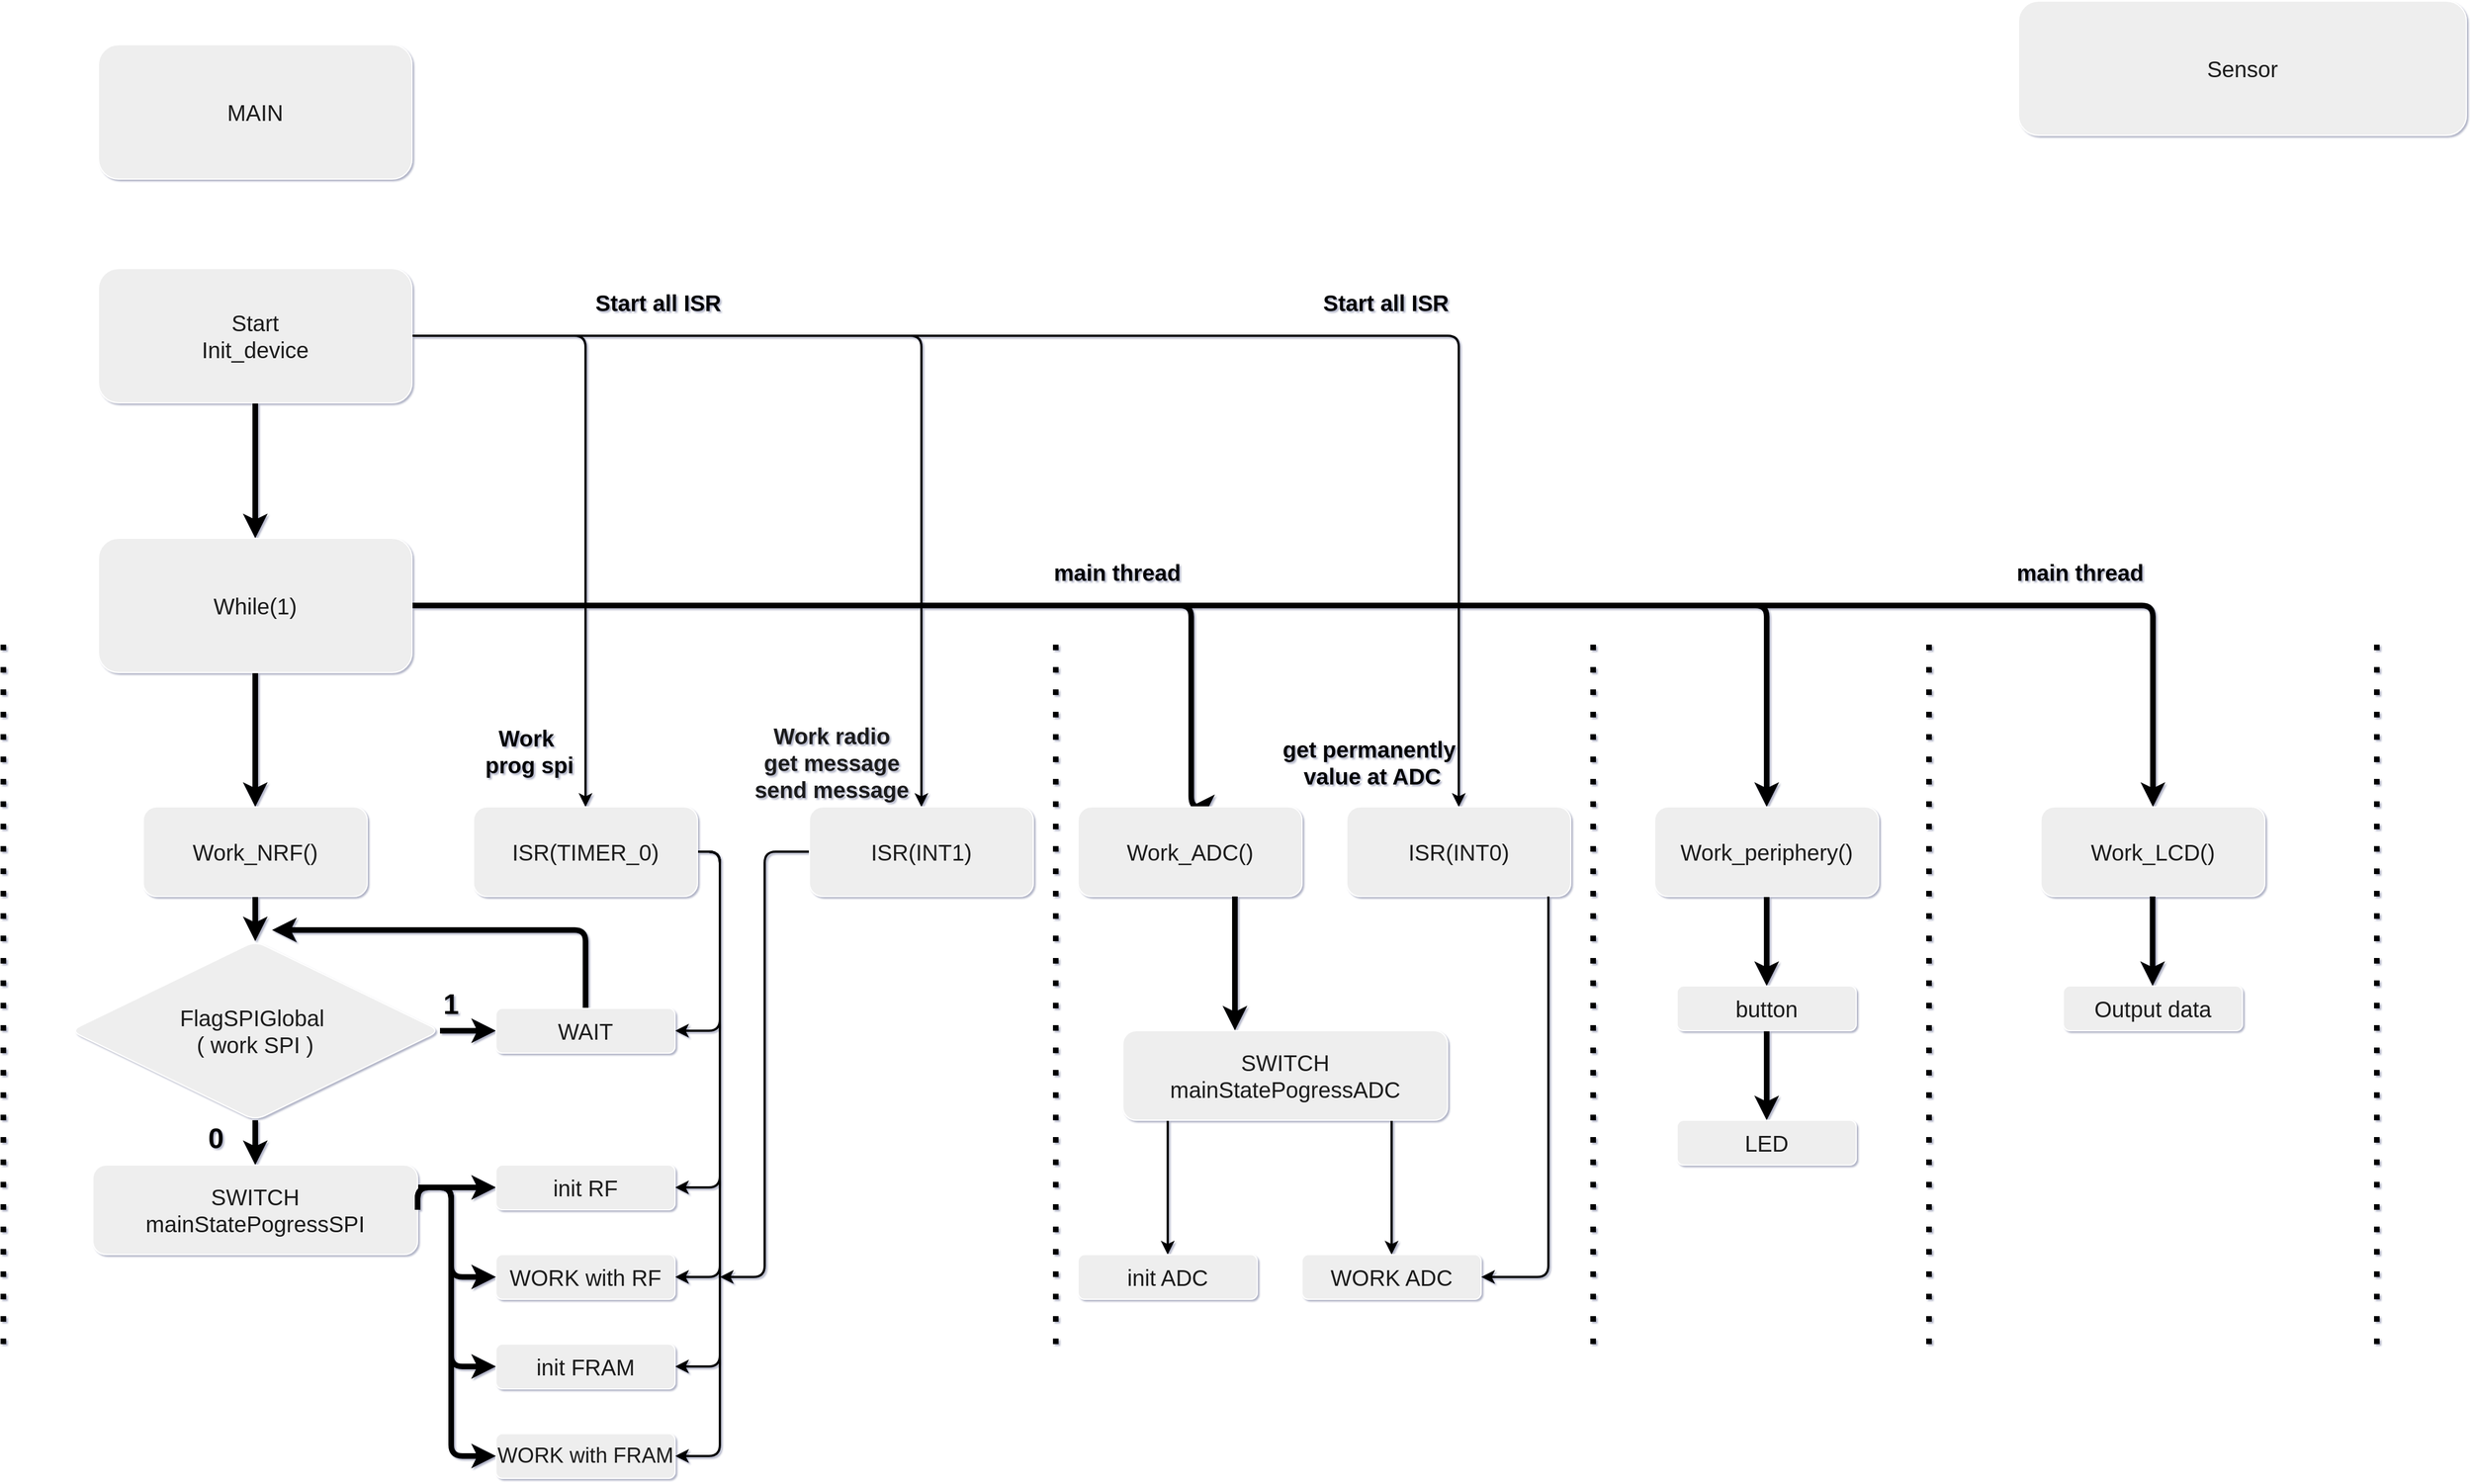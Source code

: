 <mxfile version="24.8.4" pages="2">
  <diagram name="Общая структура" id="f-HlNVZmYPCHgbXo1SvT">
    <mxGraphModel dx="1762" dy="1056" grid="1" gridSize="10" guides="1" tooltips="1" connect="1" arrows="1" fold="1" page="1" pageScale="1" pageWidth="2336" pageHeight="1654" background="none" math="0" shadow="1">
      <root>
        <mxCell id="0" />
        <mxCell id="1" parent="0" />
        <mxCell id="e3Gx3dMwUbHp7iKz8KTq-3" value="&lt;font style=&quot;font-size: 20px;&quot;&gt;Sensor&lt;/font&gt;" style="rounded=1;whiteSpace=wrap;html=1;strokeColor=#FFFFFF;fontColor=#1A1A1A;fillColor=#EEEEEE;labelBackgroundColor=none;" parent="1" vertex="1">
          <mxGeometry x="1880" y="40" width="400" height="120" as="geometry" />
        </mxCell>
        <mxCell id="e3Gx3dMwUbHp7iKz8KTq-4" value="&lt;font style=&quot;font-size: 20px;&quot;&gt;MAIN&lt;/font&gt;" style="rounded=1;whiteSpace=wrap;html=1;strokeColor=#FFFFFF;fontColor=#1A1A1A;fillColor=#EEEEEE;labelBackgroundColor=none;" parent="1" vertex="1">
          <mxGeometry x="165" y="79" width="280" height="120" as="geometry" />
        </mxCell>
        <mxCell id="e3Gx3dMwUbHp7iKz8KTq-52" style="edgeStyle=orthogonalEdgeStyle;rounded=1;orthogonalLoop=1;jettySize=auto;html=1;entryX=0.5;entryY=0;entryDx=0;entryDy=0;strokeColor=#000000;fontColor=default;strokeWidth=2;labelBackgroundColor=none;" parent="1" source="e3Gx3dMwUbHp7iKz8KTq-5" target="e3Gx3dMwUbHp7iKz8KTq-19" edge="1">
          <mxGeometry relative="1" as="geometry" />
        </mxCell>
        <mxCell id="e3Gx3dMwUbHp7iKz8KTq-53" style="edgeStyle=orthogonalEdgeStyle;rounded=1;orthogonalLoop=1;jettySize=auto;html=1;entryX=0.5;entryY=0;entryDx=0;entryDy=0;strokeColor=#000000;fontColor=default;strokeWidth=5;labelBackgroundColor=none;" parent="1" source="e3Gx3dMwUbHp7iKz8KTq-5" target="e3Gx3dMwUbHp7iKz8KTq-6" edge="1">
          <mxGeometry relative="1" as="geometry" />
        </mxCell>
        <mxCell id="e3Gx3dMwUbHp7iKz8KTq-62" style="edgeStyle=orthogonalEdgeStyle;rounded=1;orthogonalLoop=1;jettySize=auto;html=1;entryX=0.5;entryY=0;entryDx=0;entryDy=0;strokeColor=#000000;fontColor=default;strokeWidth=2;labelBackgroundColor=none;" parent="1" source="e3Gx3dMwUbHp7iKz8KTq-5" target="e3Gx3dMwUbHp7iKz8KTq-61" edge="1">
          <mxGeometry relative="1" as="geometry" />
        </mxCell>
        <mxCell id="e3Gx3dMwUbHp7iKz8KTq-71" style="edgeStyle=orthogonalEdgeStyle;rounded=1;orthogonalLoop=1;jettySize=auto;html=1;entryX=0.5;entryY=0;entryDx=0;entryDy=0;strokeColor=#000000;fontColor=default;strokeWidth=2;labelBackgroundColor=none;" parent="1" source="e3Gx3dMwUbHp7iKz8KTq-5" target="e3Gx3dMwUbHp7iKz8KTq-69" edge="1">
          <mxGeometry relative="1" as="geometry" />
        </mxCell>
        <mxCell id="e3Gx3dMwUbHp7iKz8KTq-5" value="&lt;font style=&quot;font-size: 20px;&quot;&gt;Start&lt;/font&gt;&lt;div&gt;&lt;font style=&quot;font-size: 20px;&quot;&gt;Init_device&lt;/font&gt;&lt;/div&gt;" style="rounded=1;whiteSpace=wrap;html=1;strokeColor=#FFFFFF;fontColor=#1A1A1A;fillColor=#EEEEEE;labelBackgroundColor=none;" parent="1" vertex="1">
          <mxGeometry x="165" y="279" width="280" height="120" as="geometry" />
        </mxCell>
        <mxCell id="e3Gx3dMwUbHp7iKz8KTq-55" style="edgeStyle=orthogonalEdgeStyle;rounded=1;orthogonalLoop=1;jettySize=auto;html=1;entryX=0.5;entryY=0;entryDx=0;entryDy=0;strokeColor=#000000;fontColor=default;strokeWidth=5;labelBackgroundColor=none;" parent="1" source="e3Gx3dMwUbHp7iKz8KTq-6" target="e3Gx3dMwUbHp7iKz8KTq-7" edge="1">
          <mxGeometry relative="1" as="geometry" />
        </mxCell>
        <mxCell id="e3Gx3dMwUbHp7iKz8KTq-56" style="edgeStyle=orthogonalEdgeStyle;rounded=1;orthogonalLoop=1;jettySize=auto;html=1;strokeColor=#000000;fontColor=default;strokeWidth=5;exitX=1;exitY=0.5;exitDx=0;exitDy=0;labelBackgroundColor=none;" parent="1" source="e3Gx3dMwUbHp7iKz8KTq-6" edge="1">
          <mxGeometry relative="1" as="geometry">
            <mxPoint x="1140" y="760.0" as="targetPoint" />
            <mxPoint x="310" y="580" as="sourcePoint" />
            <Array as="points">
              <mxPoint x="1141" y="580" />
              <mxPoint x="1141" y="760" />
            </Array>
          </mxGeometry>
        </mxCell>
        <mxCell id="e3Gx3dMwUbHp7iKz8KTq-72" style="edgeStyle=orthogonalEdgeStyle;rounded=1;orthogonalLoop=1;jettySize=auto;html=1;strokeColor=#000000;fontColor=default;entryX=0.5;entryY=0;entryDx=0;entryDy=0;strokeWidth=5;labelBackgroundColor=none;" parent="1" source="e3Gx3dMwUbHp7iKz8KTq-6" target="e3Gx3dMwUbHp7iKz8KTq-9" edge="1">
          <mxGeometry relative="1" as="geometry">
            <mxPoint x="792.139" y="630.0" as="targetPoint" />
          </mxGeometry>
        </mxCell>
        <mxCell id="e3Gx3dMwUbHp7iKz8KTq-79" style="edgeStyle=orthogonalEdgeStyle;rounded=1;orthogonalLoop=1;jettySize=auto;html=1;strokeColor=#000000;fontColor=default;entryX=0.5;entryY=0;entryDx=0;entryDy=0;strokeWidth=5;labelBackgroundColor=none;" parent="1" source="e3Gx3dMwUbHp7iKz8KTq-6" target="e3Gx3dMwUbHp7iKz8KTq-10" edge="1">
          <mxGeometry relative="1" as="geometry">
            <mxPoint x="1681.399" y="630" as="targetPoint" />
          </mxGeometry>
        </mxCell>
        <mxCell id="e3Gx3dMwUbHp7iKz8KTq-6" value="&lt;font style=&quot;font-size: 20px;&quot;&gt;While(1)&lt;/font&gt;" style="rounded=1;whiteSpace=wrap;html=1;strokeColor=#FFFFFF;fontColor=#1A1A1A;fillColor=#EEEEEE;labelBackgroundColor=none;" parent="1" vertex="1">
          <mxGeometry x="165" y="520" width="280" height="120" as="geometry" />
        </mxCell>
        <mxCell id="e3Gx3dMwUbHp7iKz8KTq-51" style="edgeStyle=orthogonalEdgeStyle;rounded=1;orthogonalLoop=1;jettySize=auto;html=1;entryX=0.5;entryY=0;entryDx=0;entryDy=0;strokeColor=#FFFFFF;fontColor=default;strokeWidth=3;labelBackgroundColor=none;" parent="1" source="e3Gx3dMwUbHp7iKz8KTq-7" target="e3Gx3dMwUbHp7iKz8KTq-18" edge="1">
          <mxGeometry relative="1" as="geometry" />
        </mxCell>
        <mxCell id="e3Gx3dMwUbHp7iKz8KTq-60" value="" style="edgeStyle=orthogonalEdgeStyle;rounded=1;orthogonalLoop=1;jettySize=auto;html=1;strokeColor=#000000;fontColor=default;strokeWidth=5;labelBackgroundColor=none;" parent="1" source="e3Gx3dMwUbHp7iKz8KTq-7" target="e3Gx3dMwUbHp7iKz8KTq-18" edge="1">
          <mxGeometry relative="1" as="geometry" />
        </mxCell>
        <mxCell id="e3Gx3dMwUbHp7iKz8KTq-7" value="&lt;font style=&quot;font-size: 20px;&quot;&gt;Work_NRF()&lt;/font&gt;" style="rounded=1;whiteSpace=wrap;html=1;strokeColor=#FFFFFF;fontColor=#1A1A1A;fillColor=#EEEEEE;labelBackgroundColor=none;" parent="1" vertex="1">
          <mxGeometry x="205" y="760" width="200" height="80" as="geometry" />
        </mxCell>
        <mxCell id="e3Gx3dMwUbHp7iKz8KTq-8" value="&lt;font style=&quot;font-size: 20px;&quot;&gt;Work_ADC()&lt;/font&gt;" style="rounded=1;whiteSpace=wrap;html=1;strokeColor=#FFFFFF;fontColor=#1A1A1A;fillColor=#EEEEEE;labelBackgroundColor=none;" parent="1" vertex="1">
          <mxGeometry x="1040" y="760" width="200" height="80" as="geometry" />
        </mxCell>
        <mxCell id="e3Gx3dMwUbHp7iKz8KTq-87" style="edgeStyle=orthogonalEdgeStyle;rounded=1;orthogonalLoop=1;jettySize=auto;html=1;entryX=0.5;entryY=0;entryDx=0;entryDy=0;strokeColor=#000000;fontColor=default;strokeWidth=5;labelBackgroundColor=none;" parent="1" source="e3Gx3dMwUbHp7iKz8KTq-9" target="e3Gx3dMwUbHp7iKz8KTq-84" edge="1">
          <mxGeometry relative="1" as="geometry" />
        </mxCell>
        <mxCell id="e3Gx3dMwUbHp7iKz8KTq-9" value="&lt;font style=&quot;font-size: 20px;&quot;&gt;Work_periphery()&lt;/font&gt;" style="rounded=1;whiteSpace=wrap;html=1;strokeColor=#FFFFFF;fontColor=#1A1A1A;fillColor=#EEEEEE;labelBackgroundColor=none;" parent="1" vertex="1">
          <mxGeometry x="1555" y="760" width="200" height="80" as="geometry" />
        </mxCell>
        <mxCell id="e3Gx3dMwUbHp7iKz8KTq-10" value="&lt;font style=&quot;font-size: 20px;&quot;&gt;Work_LCD()&lt;/font&gt;" style="rounded=1;whiteSpace=wrap;html=1;strokeColor=#FFFFFF;fontColor=#1A1A1A;fillColor=#EEEEEE;labelBackgroundColor=none;" parent="1" vertex="1">
          <mxGeometry x="1900" y="760" width="200" height="80" as="geometry" />
        </mxCell>
        <mxCell id="e3Gx3dMwUbHp7iKz8KTq-26" style="edgeStyle=orthogonalEdgeStyle;rounded=1;orthogonalLoop=1;jettySize=auto;html=1;entryX=0;entryY=0.5;entryDx=0;entryDy=0;strokeColor=#000000;fontColor=default;strokeWidth=5;labelBackgroundColor=none;" parent="1" source="e3Gx3dMwUbHp7iKz8KTq-18" target="e3Gx3dMwUbHp7iKz8KTq-23" edge="1">
          <mxGeometry relative="1" as="geometry" />
        </mxCell>
        <mxCell id="e3Gx3dMwUbHp7iKz8KTq-31" style="edgeStyle=orthogonalEdgeStyle;rounded=1;orthogonalLoop=1;jettySize=auto;html=1;entryX=0.5;entryY=0;entryDx=0;entryDy=0;strokeColor=#000000;fontColor=default;strokeWidth=5;labelBackgroundColor=none;" parent="1" source="e3Gx3dMwUbHp7iKz8KTq-18" target="e3Gx3dMwUbHp7iKz8KTq-29" edge="1">
          <mxGeometry relative="1" as="geometry" />
        </mxCell>
        <mxCell id="e3Gx3dMwUbHp7iKz8KTq-18" value="&lt;span style=&quot;font-size: 20px;&quot;&gt;FlagSPIGlobal&amp;nbsp;&lt;/span&gt;&lt;div&gt;&lt;span style=&quot;font-size: 20px;&quot;&gt;( work SPI )&lt;/span&gt;&lt;/div&gt;" style="rhombus;whiteSpace=wrap;html=1;strokeColor=#FFFFFF;fontColor=#1A1A1A;fillColor=#EEEEEE;labelBackgroundColor=none;rounded=1;" parent="1" vertex="1">
          <mxGeometry x="140" y="880" width="330" height="160" as="geometry" />
        </mxCell>
        <mxCell id="e3Gx3dMwUbHp7iKz8KTq-36" style="edgeStyle=orthogonalEdgeStyle;rounded=1;orthogonalLoop=1;jettySize=auto;html=1;strokeColor=#000000;fontColor=default;entryX=1;entryY=0.5;entryDx=0;entryDy=0;strokeWidth=2;labelBackgroundColor=none;" parent="1" target="e3Gx3dMwUbHp7iKz8KTq-25" edge="1">
          <mxGeometry relative="1" as="geometry">
            <mxPoint x="690" y="1340" as="targetPoint" />
            <mxPoint x="600" y="800.047" as="sourcePoint" />
            <Array as="points">
              <mxPoint x="720" y="800" />
              <mxPoint x="720" y="1340" />
            </Array>
          </mxGeometry>
        </mxCell>
        <mxCell id="e3Gx3dMwUbHp7iKz8KTq-38" style="edgeStyle=orthogonalEdgeStyle;rounded=1;orthogonalLoop=1;jettySize=auto;html=1;strokeColor=#000000;fontColor=default;entryX=1;entryY=0.5;entryDx=0;entryDy=0;strokeWidth=2;labelBackgroundColor=none;" parent="1" source="e3Gx3dMwUbHp7iKz8KTq-19" target="e3Gx3dMwUbHp7iKz8KTq-23" edge="1">
          <mxGeometry relative="1" as="geometry">
            <mxPoint x="720" y="960" as="targetPoint" />
            <Array as="points">
              <mxPoint x="720" y="800" />
              <mxPoint x="720" y="960" />
            </Array>
          </mxGeometry>
        </mxCell>
        <mxCell id="e3Gx3dMwUbHp7iKz8KTq-39" style="edgeStyle=orthogonalEdgeStyle;rounded=1;orthogonalLoop=1;jettySize=auto;html=1;strokeColor=#000000;fontColor=default;entryX=1;entryY=0.5;entryDx=0;entryDy=0;strokeWidth=2;labelBackgroundColor=none;" parent="1" source="e3Gx3dMwUbHp7iKz8KTq-19" target="e3Gx3dMwUbHp7iKz8KTq-32" edge="1">
          <mxGeometry relative="1" as="geometry">
            <mxPoint x="720" y="1100" as="targetPoint" />
            <Array as="points">
              <mxPoint x="720" y="800" />
              <mxPoint x="720" y="1100" />
            </Array>
          </mxGeometry>
        </mxCell>
        <mxCell id="e3Gx3dMwUbHp7iKz8KTq-40" style="edgeStyle=orthogonalEdgeStyle;rounded=1;orthogonalLoop=1;jettySize=auto;html=1;strokeColor=#000000;fontColor=default;entryX=1;entryY=0.5;entryDx=0;entryDy=0;strokeWidth=2;labelBackgroundColor=none;" parent="1" source="e3Gx3dMwUbHp7iKz8KTq-19" target="e3Gx3dMwUbHp7iKz8KTq-24" edge="1">
          <mxGeometry relative="1" as="geometry">
            <mxPoint x="720" y="1180" as="targetPoint" />
            <Array as="points">
              <mxPoint x="720" y="800" />
              <mxPoint x="720" y="1180" />
            </Array>
          </mxGeometry>
        </mxCell>
        <mxCell id="e3Gx3dMwUbHp7iKz8KTq-41" style="edgeStyle=orthogonalEdgeStyle;rounded=1;orthogonalLoop=1;jettySize=auto;html=1;entryX=1;entryY=0.5;entryDx=0;entryDy=0;strokeColor=#000000;fontColor=default;strokeWidth=2;labelBackgroundColor=none;" parent="1" source="e3Gx3dMwUbHp7iKz8KTq-19" target="e3Gx3dMwUbHp7iKz8KTq-35" edge="1">
          <mxGeometry relative="1" as="geometry">
            <Array as="points">
              <mxPoint x="720" y="800" />
              <mxPoint x="720" y="1260" />
            </Array>
          </mxGeometry>
        </mxCell>
        <mxCell id="e3Gx3dMwUbHp7iKz8KTq-19" value="&lt;font style=&quot;font-size: 20px;&quot;&gt;ISR(TIMER_0)&lt;/font&gt;" style="rounded=1;whiteSpace=wrap;html=1;strokeColor=#FFFFFF;fontColor=#1A1A1A;fillColor=#EEEEEE;labelBackgroundColor=none;" parent="1" vertex="1">
          <mxGeometry x="500" y="760" width="200" height="80" as="geometry" />
        </mxCell>
        <mxCell id="e3Gx3dMwUbHp7iKz8KTq-34" style="edgeStyle=orthogonalEdgeStyle;rounded=1;orthogonalLoop=1;jettySize=auto;html=1;strokeColor=#000000;fontColor=default;strokeWidth=5;labelBackgroundColor=none;" parent="1" edge="1">
          <mxGeometry relative="1" as="geometry">
            <mxPoint x="320" y="870" as="targetPoint" />
            <mxPoint x="600.043" y="970" as="sourcePoint" />
            <Array as="points">
              <mxPoint x="600" y="870" />
              <mxPoint x="400" y="870" />
            </Array>
          </mxGeometry>
        </mxCell>
        <mxCell id="e3Gx3dMwUbHp7iKz8KTq-23" value="&lt;font style=&quot;font-size: 20px;&quot;&gt;WAIT&lt;/font&gt;" style="rounded=1;whiteSpace=wrap;html=1;strokeColor=#FFFFFF;fontColor=#1A1A1A;fillColor=#EEEEEE;labelBackgroundColor=none;" parent="1" vertex="1">
          <mxGeometry x="520" y="940" width="160" height="40" as="geometry" />
        </mxCell>
        <mxCell id="e3Gx3dMwUbHp7iKz8KTq-24" value="&lt;font style=&quot;font-size: 20px;&quot;&gt;WORK with RF&lt;/font&gt;" style="rounded=1;whiteSpace=wrap;html=1;strokeColor=#FFFFFF;fontColor=#1A1A1A;fillColor=#EEEEEE;labelBackgroundColor=none;" parent="1" vertex="1">
          <mxGeometry x="520" y="1160" width="160" height="40" as="geometry" />
        </mxCell>
        <mxCell id="e3Gx3dMwUbHp7iKz8KTq-25" value="&lt;font style=&quot;font-size: 19px;&quot;&gt;WORK with FRAM&lt;/font&gt;" style="rounded=1;whiteSpace=wrap;html=1;strokeColor=#FFFFFF;fontColor=#1A1A1A;fillColor=#EEEEEE;labelBackgroundColor=none;" parent="1" vertex="1">
          <mxGeometry x="520" y="1320" width="160" height="40" as="geometry" />
        </mxCell>
        <mxCell id="e3Gx3dMwUbHp7iKz8KTq-27" value="&lt;font style=&quot;font-size: 25px;&quot;&gt;1&lt;/font&gt;" style="text;html=1;align=center;verticalAlign=middle;whiteSpace=wrap;rounded=1;fontColor=#000000;fontStyle=1;labelBackgroundColor=none;fontSize=25;" parent="1" vertex="1">
          <mxGeometry x="450" y="920" width="60" height="30" as="geometry" />
        </mxCell>
        <mxCell id="e3Gx3dMwUbHp7iKz8KTq-28" value="&lt;font style=&quot;font-size: 25px;&quot;&gt;0&lt;/font&gt;" style="text;html=1;align=center;verticalAlign=middle;whiteSpace=wrap;rounded=1;fontColor=#000000;fontStyle=1;labelBackgroundColor=none;fontSize=25;" parent="1" vertex="1">
          <mxGeometry x="240" y="1040" width="60" height="30" as="geometry" />
        </mxCell>
        <mxCell id="e3Gx3dMwUbHp7iKz8KTq-50" style="edgeStyle=orthogonalEdgeStyle;rounded=1;orthogonalLoop=1;jettySize=auto;html=1;entryX=0;entryY=0.5;entryDx=0;entryDy=0;strokeColor=#000000;fontColor=default;strokeWidth=5;labelBackgroundColor=none;" parent="1" source="e3Gx3dMwUbHp7iKz8KTq-29" target="e3Gx3dMwUbHp7iKz8KTq-32" edge="1">
          <mxGeometry relative="1" as="geometry">
            <Array as="points">
              <mxPoint x="420" y="1100" />
              <mxPoint x="420" y="1100" />
            </Array>
          </mxGeometry>
        </mxCell>
        <mxCell id="e3Gx3dMwUbHp7iKz8KTq-29" value="&lt;div style=&quot;font-size: 20px;&quot;&gt;&lt;font style=&quot;font-size: 20px;&quot;&gt;SWITCH&lt;/font&gt;&lt;/div&gt;&lt;font style=&quot;font-size: 20px;&quot;&gt;mainStatePogressSPI&lt;/font&gt;" style="rounded=1;whiteSpace=wrap;html=1;strokeColor=#FFFFFF;fontColor=#1A1A1A;fillColor=#EEEEEE;labelBackgroundColor=none;" parent="1" vertex="1">
          <mxGeometry x="160" y="1080" width="290" height="80" as="geometry" />
        </mxCell>
        <mxCell id="e3Gx3dMwUbHp7iKz8KTq-32" value="&lt;font style=&quot;font-size: 20px;&quot;&gt;init RF&lt;/font&gt;" style="rounded=1;whiteSpace=wrap;html=1;strokeColor=#FFFFFF;fontColor=#1A1A1A;fillColor=#EEEEEE;labelBackgroundColor=none;" parent="1" vertex="1">
          <mxGeometry x="520" y="1080" width="160" height="40" as="geometry" />
        </mxCell>
        <mxCell id="e3Gx3dMwUbHp7iKz8KTq-35" value="&lt;font style=&quot;font-size: 20px;&quot;&gt;init FRAM&lt;/font&gt;" style="rounded=1;whiteSpace=wrap;html=1;strokeColor=#FFFFFF;fontColor=#1A1A1A;fillColor=#EEEEEE;labelBackgroundColor=none;" parent="1" vertex="1">
          <mxGeometry x="520" y="1240" width="160" height="40" as="geometry" />
        </mxCell>
        <mxCell id="e3Gx3dMwUbHp7iKz8KTq-47" style="edgeStyle=orthogonalEdgeStyle;rounded=1;orthogonalLoop=1;jettySize=auto;html=1;strokeColor=#000000;fontColor=default;entryX=1;entryY=0.5;entryDx=0;entryDy=0;exitX=1;exitY=0.5;exitDx=0;exitDy=0;strokeWidth=5;labelBackgroundColor=none;" parent="1" source="e3Gx3dMwUbHp7iKz8KTq-29" edge="1">
          <mxGeometry relative="1" as="geometry">
            <mxPoint x="520.003" y="1180.04" as="targetPoint" />
            <mxPoint x="500.003" y="880.04" as="sourcePoint" />
            <Array as="points">
              <mxPoint x="480" y="1100" />
              <mxPoint x="480" y="1180" />
            </Array>
          </mxGeometry>
        </mxCell>
        <mxCell id="e3Gx3dMwUbHp7iKz8KTq-48" style="edgeStyle=orthogonalEdgeStyle;rounded=1;orthogonalLoop=1;jettySize=auto;html=1;strokeColor=#000000;fontColor=default;entryX=1;entryY=0.5;entryDx=0;entryDy=0;exitX=1;exitY=0.5;exitDx=0;exitDy=0;strokeWidth=5;labelBackgroundColor=none;" parent="1" source="e3Gx3dMwUbHp7iKz8KTq-29" edge="1">
          <mxGeometry relative="1" as="geometry">
            <mxPoint x="520.003" y="1260.04" as="targetPoint" />
            <mxPoint x="500.003" y="880.04" as="sourcePoint" />
            <Array as="points">
              <mxPoint x="480" y="1100" />
              <mxPoint x="480" y="1260" />
            </Array>
          </mxGeometry>
        </mxCell>
        <mxCell id="e3Gx3dMwUbHp7iKz8KTq-49" style="edgeStyle=orthogonalEdgeStyle;rounded=1;orthogonalLoop=1;jettySize=auto;html=1;entryX=1;entryY=0.5;entryDx=0;entryDy=0;strokeColor=#000000;fontColor=default;exitX=1;exitY=0.5;exitDx=0;exitDy=0;strokeWidth=5;labelBackgroundColor=none;" parent="1" source="e3Gx3dMwUbHp7iKz8KTq-29" edge="1">
          <mxGeometry relative="1" as="geometry">
            <mxPoint x="500.003" y="880.04" as="sourcePoint" />
            <mxPoint x="520.003" y="1340.04" as="targetPoint" />
            <Array as="points">
              <mxPoint x="450" y="1100" />
              <mxPoint x="480" y="1100" />
              <mxPoint x="480" y="1340" />
            </Array>
          </mxGeometry>
        </mxCell>
        <mxCell id="e3Gx3dMwUbHp7iKz8KTq-54" value="&lt;font style=&quot;font-size: 20px;&quot;&gt;Start all ISR&lt;/font&gt;" style="text;html=1;align=center;verticalAlign=middle;whiteSpace=wrap;rounded=1;fontColor=#000000;fontStyle=1;labelBackgroundColor=none;" parent="1" vertex="1">
          <mxGeometry x="1250" y="289" width="130" height="40" as="geometry" />
        </mxCell>
        <mxCell id="e3Gx3dMwUbHp7iKz8KTq-82" style="edgeStyle=orthogonalEdgeStyle;rounded=1;orthogonalLoop=1;jettySize=auto;html=1;strokeColor=#000000;fontColor=default;strokeWidth=2;labelBackgroundColor=none;" parent="1" source="e3Gx3dMwUbHp7iKz8KTq-57" target="e3Gx3dMwUbHp7iKz8KTq-73" edge="1">
          <mxGeometry relative="1" as="geometry">
            <Array as="points">
              <mxPoint x="1120" y="1070" />
              <mxPoint x="1120" y="1070" />
            </Array>
          </mxGeometry>
        </mxCell>
        <mxCell id="e3Gx3dMwUbHp7iKz8KTq-83" style="edgeStyle=orthogonalEdgeStyle;rounded=1;orthogonalLoop=1;jettySize=auto;html=1;strokeColor=#000000;fontColor=default;strokeWidth=2;labelBackgroundColor=none;" parent="1" source="e3Gx3dMwUbHp7iKz8KTq-57" target="e3Gx3dMwUbHp7iKz8KTq-74" edge="1">
          <mxGeometry relative="1" as="geometry">
            <Array as="points">
              <mxPoint x="1320" y="1070" />
              <mxPoint x="1320" y="1070" />
            </Array>
          </mxGeometry>
        </mxCell>
        <mxCell id="e3Gx3dMwUbHp7iKz8KTq-57" value="&lt;div style=&quot;font-size: 20px;&quot;&gt;&lt;font style=&quot;font-size: 20px;&quot;&gt;SWITCH&lt;/font&gt;&lt;/div&gt;&lt;font style=&quot;font-size: 20px;&quot;&gt;mainStatePogressADC&lt;/font&gt;" style="rounded=1;whiteSpace=wrap;html=1;strokeColor=#FFFFFF;fontColor=#1A1A1A;fillColor=#EEEEEE;labelBackgroundColor=none;" parent="1" vertex="1">
          <mxGeometry x="1080" y="960" width="290" height="80" as="geometry" />
        </mxCell>
        <mxCell id="e3Gx3dMwUbHp7iKz8KTq-63" style="edgeStyle=orthogonalEdgeStyle;rounded=1;orthogonalLoop=1;jettySize=auto;html=1;entryX=1;entryY=0.5;entryDx=0;entryDy=0;strokeColor=#000000;fontColor=default;strokeWidth=2;labelBackgroundColor=none;" parent="1" edge="1">
          <mxGeometry relative="1" as="geometry">
            <mxPoint x="840" y="800.048" as="sourcePoint" />
            <mxPoint x="720" y="1180" as="targetPoint" />
            <Array as="points">
              <mxPoint x="760" y="800" />
              <mxPoint x="760" y="1180" />
            </Array>
          </mxGeometry>
        </mxCell>
        <mxCell id="e3Gx3dMwUbHp7iKz8KTq-61" value="&lt;font style=&quot;font-size: 20px;&quot;&gt;ISR(INT1)&lt;/font&gt;" style="rounded=1;whiteSpace=wrap;html=1;strokeColor=#FFFFFF;fontColor=#1A1A1A;fillColor=#EEEEEE;labelBackgroundColor=none;" parent="1" vertex="1">
          <mxGeometry x="800" y="760" width="200" height="80" as="geometry" />
        </mxCell>
        <mxCell id="e3Gx3dMwUbHp7iKz8KTq-64" value="&lt;font style=&quot;font-size: 20px;&quot;&gt;Work radio&lt;/font&gt;&lt;div&gt;&lt;font style=&quot;font-size: 20px;&quot;&gt;get message&lt;/font&gt;&lt;/div&gt;&lt;div&gt;&lt;font style=&quot;font-size: 20px;&quot;&gt;send message&lt;/font&gt;&lt;/div&gt;" style="text;html=1;align=center;verticalAlign=middle;whiteSpace=wrap;rounded=1;fontStyle=1;labelBackgroundColor=none;fontColor=#1A1A1A;" parent="1" vertex="1">
          <mxGeometry x="730" y="700" width="180" height="40" as="geometry" />
        </mxCell>
        <mxCell id="e3Gx3dMwUbHp7iKz8KTq-65" value="&lt;span style=&quot;font-size: 20px;&quot;&gt;Work&amp;nbsp;&lt;/span&gt;&lt;div&gt;&lt;span style=&quot;font-size: 20px;&quot;&gt;prog spi&lt;/span&gt;&lt;/div&gt;" style="text;html=1;align=center;verticalAlign=middle;whiteSpace=wrap;rounded=1;fontColor=#000000;fontStyle=1;labelBackgroundColor=none;" parent="1" vertex="1">
          <mxGeometry x="460" y="690" width="180" height="40" as="geometry" />
        </mxCell>
        <mxCell id="e3Gx3dMwUbHp7iKz8KTq-66" value="&lt;span style=&quot;font-size: 20px;&quot;&gt;main thread&lt;/span&gt;" style="text;html=1;align=center;verticalAlign=middle;whiteSpace=wrap;rounded=1;fontColor=#000000;fontStyle=1;labelBackgroundColor=none;" parent="1" vertex="1">
          <mxGeometry x="1870" y="530" width="130" height="40" as="geometry" />
        </mxCell>
        <mxCell id="e3Gx3dMwUbHp7iKz8KTq-69" value="&lt;font style=&quot;font-size: 20px;&quot;&gt;ISR(INT0)&lt;/font&gt;" style="rounded=1;whiteSpace=wrap;html=1;strokeColor=#FFFFFF;fontColor=#1A1A1A;fillColor=#EEEEEE;labelBackgroundColor=none;" parent="1" vertex="1">
          <mxGeometry x="1280" y="760" width="200" height="80" as="geometry" />
        </mxCell>
        <mxCell id="e3Gx3dMwUbHp7iKz8KTq-70" value="&lt;span style=&quot;font-size: 20px;&quot;&gt;get permanently&lt;/span&gt;&lt;div&gt;&lt;span style=&quot;font-size: 20px;&quot;&gt;&amp;nbsp;value at ADC&lt;/span&gt;&lt;/div&gt;" style="text;html=1;align=center;verticalAlign=middle;whiteSpace=wrap;rounded=1;fontStyle=1;labelBackgroundColor=none;" parent="1" vertex="1">
          <mxGeometry x="1210" y="700" width="180" height="40" as="geometry" />
        </mxCell>
        <mxCell id="e3Gx3dMwUbHp7iKz8KTq-73" value="&lt;font style=&quot;font-size: 20px;&quot;&gt;init ADC&lt;/font&gt;" style="rounded=1;whiteSpace=wrap;html=1;strokeColor=#FFFFFF;fontColor=#1A1A1A;fillColor=#EEEEEE;labelBackgroundColor=none;" parent="1" vertex="1">
          <mxGeometry x="1040" y="1160" width="160" height="40" as="geometry" />
        </mxCell>
        <mxCell id="e3Gx3dMwUbHp7iKz8KTq-74" value="&lt;font style=&quot;font-size: 20px;&quot;&gt;WORK ADC&lt;/font&gt;" style="rounded=1;whiteSpace=wrap;html=1;strokeColor=#FFFFFF;fontColor=#1A1A1A;fillColor=#EEEEEE;labelBackgroundColor=none;" parent="1" vertex="1">
          <mxGeometry x="1240" y="1160" width="160" height="40" as="geometry" />
        </mxCell>
        <mxCell id="e3Gx3dMwUbHp7iKz8KTq-75" value="" style="endArrow=none;dashed=1;html=1;dashPattern=1 3;strokeWidth=5;rounded=1;strokeColor=#000000;fontColor=default;labelBackgroundColor=none;" parent="1" edge="1">
          <mxGeometry width="50" height="50" relative="1" as="geometry">
            <mxPoint x="1020" y="1240" as="sourcePoint" />
            <mxPoint x="1020" y="600" as="targetPoint" />
            <Array as="points" />
          </mxGeometry>
        </mxCell>
        <mxCell id="e3Gx3dMwUbHp7iKz8KTq-77" value="" style="endArrow=none;dashed=1;html=1;dashPattern=1 3;strokeWidth=5;rounded=1;strokeColor=#000000;fontColor=default;labelBackgroundColor=none;" parent="1" edge="1">
          <mxGeometry width="50" height="50" relative="1" as="geometry">
            <mxPoint x="1500" y="1240" as="sourcePoint" />
            <mxPoint x="1500" y="600" as="targetPoint" />
            <Array as="points" />
          </mxGeometry>
        </mxCell>
        <mxCell id="e3Gx3dMwUbHp7iKz8KTq-78" value="" style="endArrow=none;dashed=1;html=1;dashPattern=1 3;strokeWidth=5;rounded=1;strokeColor=#000000;fontColor=default;labelBackgroundColor=none;" parent="1" edge="1">
          <mxGeometry width="50" height="50" relative="1" as="geometry">
            <mxPoint x="1800" y="1240" as="sourcePoint" />
            <mxPoint x="1800" y="600" as="targetPoint" />
            <Array as="points" />
          </mxGeometry>
        </mxCell>
        <mxCell id="e3Gx3dMwUbHp7iKz8KTq-80" style="edgeStyle=orthogonalEdgeStyle;rounded=1;orthogonalLoop=1;jettySize=auto;html=1;entryX=0.345;entryY=-0.003;entryDx=0;entryDy=0;entryPerimeter=0;strokeColor=#000000;fontColor=default;strokeWidth=5;labelBackgroundColor=none;" parent="1" source="e3Gx3dMwUbHp7iKz8KTq-8" target="e3Gx3dMwUbHp7iKz8KTq-57" edge="1">
          <mxGeometry relative="1" as="geometry">
            <Array as="points">
              <mxPoint x="1180" y="870" />
              <mxPoint x="1180" y="870" />
            </Array>
          </mxGeometry>
        </mxCell>
        <mxCell id="e3Gx3dMwUbHp7iKz8KTq-81" style="edgeStyle=orthogonalEdgeStyle;rounded=1;orthogonalLoop=1;jettySize=auto;html=1;entryX=1;entryY=0.5;entryDx=0;entryDy=0;strokeColor=#000000;fontColor=default;strokeWidth=2;labelBackgroundColor=none;" parent="1" source="e3Gx3dMwUbHp7iKz8KTq-69" target="e3Gx3dMwUbHp7iKz8KTq-74" edge="1">
          <mxGeometry relative="1" as="geometry">
            <mxPoint x="1480" y="840" as="sourcePoint" />
            <mxPoint x="1440" y="1180" as="targetPoint" />
            <Array as="points">
              <mxPoint x="1460" y="1180" />
            </Array>
          </mxGeometry>
        </mxCell>
        <mxCell id="e3Gx3dMwUbHp7iKz8KTq-88" style="edgeStyle=orthogonalEdgeStyle;rounded=1;orthogonalLoop=1;jettySize=auto;html=1;entryX=0.5;entryY=0;entryDx=0;entryDy=0;strokeColor=#000000;fontColor=default;strokeWidth=5;labelBackgroundColor=none;" parent="1" source="e3Gx3dMwUbHp7iKz8KTq-84" target="e3Gx3dMwUbHp7iKz8KTq-85" edge="1">
          <mxGeometry relative="1" as="geometry" />
        </mxCell>
        <mxCell id="e3Gx3dMwUbHp7iKz8KTq-84" value="&lt;font style=&quot;font-size: 20px;&quot;&gt;button&lt;/font&gt;" style="rounded=1;whiteSpace=wrap;html=1;strokeColor=#FFFFFF;fontColor=#1A1A1A;fillColor=#EEEEEE;labelBackgroundColor=none;" parent="1" vertex="1">
          <mxGeometry x="1575" y="920" width="160" height="40" as="geometry" />
        </mxCell>
        <mxCell id="e3Gx3dMwUbHp7iKz8KTq-85" value="&lt;font style=&quot;font-size: 20px;&quot;&gt;LED&lt;/font&gt;" style="rounded=1;whiteSpace=wrap;html=1;strokeColor=#FFFFFF;fontColor=#1A1A1A;fillColor=#EEEEEE;labelBackgroundColor=none;" parent="1" vertex="1">
          <mxGeometry x="1575" y="1040" width="160" height="40" as="geometry" />
        </mxCell>
        <mxCell id="e3Gx3dMwUbHp7iKz8KTq-89" value="&lt;font style=&quot;font-size: 20px;&quot;&gt;Output data&lt;/font&gt;" style="rounded=1;whiteSpace=wrap;html=1;strokeColor=#FFFFFF;fontColor=#1A1A1A;fillColor=#EEEEEE;labelBackgroundColor=none;" parent="1" vertex="1">
          <mxGeometry x="1920" y="920" width="160" height="40" as="geometry" />
        </mxCell>
        <mxCell id="e3Gx3dMwUbHp7iKz8KTq-91" style="edgeStyle=orthogonalEdgeStyle;rounded=1;orthogonalLoop=1;jettySize=auto;html=1;entryX=0.5;entryY=0;entryDx=0;entryDy=0;strokeColor=#000000;fontColor=default;strokeWidth=5;labelBackgroundColor=none;" parent="1" edge="1">
          <mxGeometry relative="1" as="geometry">
            <mxPoint x="1999.71" y="840" as="sourcePoint" />
            <mxPoint x="1999.71" y="920" as="targetPoint" />
          </mxGeometry>
        </mxCell>
        <mxCell id="e3Gx3dMwUbHp7iKz8KTq-92" value="" style="endArrow=none;dashed=1;html=1;dashPattern=1 3;strokeWidth=5;rounded=1;strokeColor=#000000;fontColor=default;labelBackgroundColor=none;" parent="1" edge="1">
          <mxGeometry width="50" height="50" relative="1" as="geometry">
            <mxPoint x="2200" y="1240" as="sourcePoint" />
            <mxPoint x="2200" y="600" as="targetPoint" />
            <Array as="points" />
          </mxGeometry>
        </mxCell>
        <mxCell id="e3Gx3dMwUbHp7iKz8KTq-94" value="" style="endArrow=none;dashed=1;html=1;dashPattern=1 3;strokeWidth=5;rounded=1;strokeColor=#000000;fontColor=default;labelBackgroundColor=none;fillColor=#000000;" parent="1" edge="1">
          <mxGeometry width="50" height="50" relative="1" as="geometry">
            <mxPoint x="80" y="1240" as="sourcePoint" />
            <mxPoint x="80" y="600" as="targetPoint" />
            <Array as="points" />
          </mxGeometry>
        </mxCell>
        <mxCell id="e3Gx3dMwUbHp7iKz8KTq-95" value="&lt;span style=&quot;font-size: 20px;&quot;&gt;main thread&lt;/span&gt;" style="text;html=1;align=center;verticalAlign=middle;whiteSpace=wrap;rounded=1;fontColor=#000000;fontStyle=1;labelBackgroundColor=none;" parent="1" vertex="1">
          <mxGeometry x="1010" y="530" width="130" height="40" as="geometry" />
        </mxCell>
        <mxCell id="e3Gx3dMwUbHp7iKz8KTq-96" value="&lt;font style=&quot;font-size: 20px;&quot;&gt;Start all ISR&lt;/font&gt;" style="text;html=1;align=center;verticalAlign=middle;whiteSpace=wrap;rounded=1;fontColor=default;fontStyle=1;labelBackgroundColor=none;" parent="1" vertex="1">
          <mxGeometry x="600" y="289" width="130" height="40" as="geometry" />
        </mxCell>
      </root>
    </mxGraphModel>
  </diagram>
  <diagram id="7aFJswQO2LSexEfHmAp-" name="Структура Head-ров">
    <mxGraphModel dx="1444" dy="891" grid="1" gridSize="10" guides="1" tooltips="1" connect="1" arrows="1" fold="1" page="1" pageScale="1" pageWidth="2336" pageHeight="1654" math="0" shadow="0">
      <root>
        <mxCell id="0" />
        <mxCell id="1" parent="0" />
        <mxCell id="hypugumie_C_FWjwbkXM-1" value="&lt;span style=&quot;font-size: 25px;&quot;&gt;main&lt;/span&gt;" style="rounded=1;whiteSpace=wrap;html=1;strokeColor=#FFFFFF;fontColor=#1A1A1A;fillColor=#EEEEEE;labelBackgroundColor=none;shadow=1;" parent="1" vertex="1">
          <mxGeometry x="1240" y="768.5" width="240" height="80" as="geometry" />
        </mxCell>
        <mxCell id="rnC7JhRL_Ba5rR3K8uOb-45" style="edgeStyle=orthogonalEdgeStyle;rounded=0;orthogonalLoop=1;jettySize=auto;html=1;entryX=0;entryY=0.5;entryDx=0;entryDy=0;strokeWidth=5;exitX=1;exitY=0.5;exitDx=0;exitDy=0;" parent="1" source="rnC7JhRL_Ba5rR3K8uOb-1" target="hypugumie_C_FWjwbkXM-1" edge="1">
          <mxGeometry relative="1" as="geometry">
            <mxPoint x="1140" y="808.5" as="sourcePoint" />
          </mxGeometry>
        </mxCell>
        <mxCell id="rnC7JhRL_Ba5rR3K8uOb-1" value="&lt;span style=&quot;font-size: 25px;&quot;&gt;Cencor_Programm&lt;/span&gt;" style="rounded=1;whiteSpace=wrap;html=1;strokeColor=#FFFFFF;fontColor=#1A1A1A;fillColor=#EEEEEE;labelBackgroundColor=none;shadow=1;" parent="1" vertex="1">
          <mxGeometry x="840" y="768.5" width="240" height="80" as="geometry" />
        </mxCell>
        <mxCell id="rnC7JhRL_Ba5rR3K8uOb-39" style="edgeStyle=orthogonalEdgeStyle;rounded=0;orthogonalLoop=1;jettySize=auto;html=1;entryX=0.5;entryY=0;entryDx=0;entryDy=0;strokeWidth=5;" parent="1" source="rnC7JhRL_Ba5rR3K8uOb-4" target="rnC7JhRL_Ba5rR3K8uOb-1" edge="1">
          <mxGeometry relative="1" as="geometry" />
        </mxCell>
        <mxCell id="rnC7JhRL_Ba5rR3K8uOb-34" style="edgeStyle=orthogonalEdgeStyle;rounded=0;orthogonalLoop=1;jettySize=auto;html=1;entryX=0;entryY=0.5;entryDx=0;entryDy=0;strokeWidth=5;" parent="1" source="rnC7JhRL_Ba5rR3K8uOb-5" target="rnC7JhRL_Ba5rR3K8uOb-1" edge="1">
          <mxGeometry relative="1" as="geometry" />
        </mxCell>
        <mxCell id="rnC7JhRL_Ba5rR3K8uOb-51" style="edgeStyle=orthogonalEdgeStyle;rounded=0;orthogonalLoop=1;jettySize=auto;html=1;strokeWidth=2;" parent="1" source="rnC7JhRL_Ba5rR3K8uOb-5" target="rnC7JhRL_Ba5rR3K8uOb-7" edge="1">
          <mxGeometry relative="1" as="geometry" />
        </mxCell>
        <mxCell id="uwvrPh0Gmzh_APbzaVC6-12" style="edgeStyle=orthogonalEdgeStyle;rounded=0;orthogonalLoop=1;jettySize=auto;html=1;strokeWidth=2;" edge="1" parent="1" source="rnC7JhRL_Ba5rR3K8uOb-4">
          <mxGeometry relative="1" as="geometry">
            <mxPoint x="330" y="640" as="targetPoint" />
          </mxGeometry>
        </mxCell>
        <mxCell id="rnC7JhRL_Ba5rR3K8uOb-4" value="&lt;span style=&quot;font-size: 25px;&quot;&gt;GPIO&lt;/span&gt;" style="rounded=1;whiteSpace=wrap;html=1;strokeColor=#FFFFFF;fontColor=#1A1A1A;fillColor=#EEEEEE;labelBackgroundColor=none;shadow=1;" parent="1" vertex="1">
          <mxGeometry x="210" y="400" width="240" height="80" as="geometry" />
        </mxCell>
        <mxCell id="rnC7JhRL_Ba5rR3K8uOb-5" value="&lt;span style=&quot;font-size: 25px;&quot;&gt;NRF24L01(RF)&lt;/span&gt;" style="rounded=1;whiteSpace=wrap;html=1;strokeColor=#FFFFFF;fontColor=#1A1A1A;fillColor=#EEEEEE;labelBackgroundColor=none;shadow=1;" parent="1" vertex="1">
          <mxGeometry x="520" y="768.5" width="240" height="78.5" as="geometry" />
        </mxCell>
        <mxCell id="rnC7JhRL_Ba5rR3K8uOb-31" style="edgeStyle=orthogonalEdgeStyle;rounded=0;orthogonalLoop=1;jettySize=auto;html=1;strokeWidth=5;" parent="1" source="rnC7JhRL_Ba5rR3K8uOb-6" target="rnC7JhRL_Ba5rR3K8uOb-5" edge="1">
          <mxGeometry relative="1" as="geometry" />
        </mxCell>
        <mxCell id="rnC7JhRL_Ba5rR3K8uOb-48" style="edgeStyle=orthogonalEdgeStyle;rounded=0;orthogonalLoop=1;jettySize=auto;html=1;strokeWidth=2;" parent="1" source="rnC7JhRL_Ba5rR3K8uOb-6" target="rnC7JhRL_Ba5rR3K8uOb-25" edge="1">
          <mxGeometry relative="1" as="geometry" />
        </mxCell>
        <mxCell id="rnC7JhRL_Ba5rR3K8uOb-6" value="&lt;span style=&quot;font-size: 25px;&quot;&gt;SPI_prog&lt;/span&gt;" style="rounded=1;whiteSpace=wrap;html=1;strokeColor=#FFFFFF;fontColor=#1A1A1A;fillColor=#EEEEEE;labelBackgroundColor=none;shadow=1;" parent="1" vertex="1">
          <mxGeometry x="200" y="768.5" width="240" height="78.5" as="geometry" />
        </mxCell>
        <mxCell id="rnC7JhRL_Ba5rR3K8uOb-38" style="edgeStyle=orthogonalEdgeStyle;rounded=0;orthogonalLoop=1;jettySize=auto;html=1;strokeWidth=5;" parent="1" source="rnC7JhRL_Ba5rR3K8uOb-7" edge="1">
          <mxGeometry relative="1" as="geometry">
            <mxPoint x="920.0" y="758.5" as="targetPoint" />
          </mxGeometry>
        </mxCell>
        <mxCell id="uwvrPh0Gmzh_APbzaVC6-8" style="edgeStyle=orthogonalEdgeStyle;rounded=0;orthogonalLoop=1;jettySize=auto;html=1;strokeWidth=2;" edge="1" parent="1" source="rnC7JhRL_Ba5rR3K8uOb-7" target="uwvrPh0Gmzh_APbzaVC6-5">
          <mxGeometry relative="1" as="geometry" />
        </mxCell>
        <mxCell id="rnC7JhRL_Ba5rR3K8uOb-7" value="&lt;span style=&quot;font-size: 25px;&quot;&gt;I2C_ADC_HX711&lt;/span&gt;" style="rounded=1;whiteSpace=wrap;html=1;strokeColor=#FFFFFF;fontColor=#1A1A1A;fillColor=#EEEEEE;labelBackgroundColor=none;shadow=1;" parent="1" vertex="1">
          <mxGeometry x="520" y="648.5" width="240" height="78.5" as="geometry" />
        </mxCell>
        <mxCell id="rnC7JhRL_Ba5rR3K8uOb-37" style="edgeStyle=orthogonalEdgeStyle;rounded=0;orthogonalLoop=1;jettySize=auto;html=1;strokeWidth=5;" parent="1" edge="1">
          <mxGeometry relative="1" as="geometry">
            <mxPoint x="920.0" y="858.5" as="targetPoint" />
            <mxPoint x="760" y="928.5" as="sourcePoint" />
          </mxGeometry>
        </mxCell>
        <mxCell id="rnC7JhRL_Ba5rR3K8uOb-50" style="edgeStyle=orthogonalEdgeStyle;rounded=0;orthogonalLoop=1;jettySize=auto;html=1;strokeWidth=2;" parent="1" target="rnC7JhRL_Ba5rR3K8uOb-5" edge="1">
          <mxGeometry relative="1" as="geometry">
            <mxPoint x="640" y="888.5" as="sourcePoint" />
          </mxGeometry>
        </mxCell>
        <mxCell id="uwvrPh0Gmzh_APbzaVC6-2" style="edgeStyle=orthogonalEdgeStyle;rounded=0;orthogonalLoop=1;jettySize=auto;html=1;entryX=0.5;entryY=1;entryDx=0;entryDy=0;strokeWidth=2;" edge="1" parent="1" source="rnC7JhRL_Ba5rR3K8uOb-8" target="uwvrPh0Gmzh_APbzaVC6-1">
          <mxGeometry relative="1" as="geometry" />
        </mxCell>
        <mxCell id="uwvrPh0Gmzh_APbzaVC6-3" style="edgeStyle=orthogonalEdgeStyle;rounded=0;orthogonalLoop=1;jettySize=auto;html=1;strokeWidth=5;" edge="1" parent="1" source="rnC7JhRL_Ba5rR3K8uOb-8">
          <mxGeometry relative="1" as="geometry">
            <mxPoint x="920" y="940" as="targetPoint" />
          </mxGeometry>
        </mxCell>
        <mxCell id="rnC7JhRL_Ba5rR3K8uOb-8" value="&lt;span style=&quot;font-size: 25px;&quot;&gt;Display&lt;/span&gt;" style="rounded=1;whiteSpace=wrap;html=1;strokeColor=#FFFFFF;fontColor=#1A1A1A;fillColor=#EEEEEE;labelBackgroundColor=none;shadow=1;" parent="1" vertex="1">
          <mxGeometry x="520" y="1038.5" width="240" height="80" as="geometry" />
        </mxCell>
        <mxCell id="rnC7JhRL_Ba5rR3K8uOb-44" style="edgeStyle=orthogonalEdgeStyle;rounded=0;orthogonalLoop=1;jettySize=auto;html=1;strokeWidth=5;" parent="1" source="rnC7JhRL_Ba5rR3K8uOb-9" edge="1">
          <mxGeometry relative="1" as="geometry">
            <mxPoint x="1000" y="758.5" as="targetPoint" />
          </mxGeometry>
        </mxCell>
        <mxCell id="uwvrPh0Gmzh_APbzaVC6-7" style="edgeStyle=orthogonalEdgeStyle;rounded=0;orthogonalLoop=1;jettySize=auto;html=1;strokeWidth=2;" edge="1" parent="1" source="rnC7JhRL_Ba5rR3K8uOb-9">
          <mxGeometry relative="1" as="geometry">
            <mxPoint x="320" y="390" as="targetPoint" />
          </mxGeometry>
        </mxCell>
        <mxCell id="uwvrPh0Gmzh_APbzaVC6-9" style="edgeStyle=orthogonalEdgeStyle;rounded=0;orthogonalLoop=1;jettySize=auto;html=1;entryX=0.5;entryY=0;entryDx=0;entryDy=0;strokeWidth=2;" edge="1" parent="1" source="rnC7JhRL_Ba5rR3K8uOb-9" target="uwvrPh0Gmzh_APbzaVC6-5">
          <mxGeometry relative="1" as="geometry" />
        </mxCell>
        <mxCell id="rnC7JhRL_Ba5rR3K8uOb-9" value="&lt;span style=&quot;font-size: 25px;&quot;&gt;CONFIG&lt;/span&gt;" style="rounded=1;whiteSpace=wrap;html=1;strokeColor=#FFFFFF;fontColor=#1A1A1A;fillColor=#EEEEEE;labelBackgroundColor=none;shadow=1;" parent="1" vertex="1">
          <mxGeometry x="880" y="260" width="240" height="78.5" as="geometry" />
        </mxCell>
        <mxCell id="rnC7JhRL_Ba5rR3K8uOb-32" style="edgeStyle=orthogonalEdgeStyle;rounded=0;orthogonalLoop=1;jettySize=auto;html=1;entryX=0;entryY=0.5;entryDx=0;entryDy=0;strokeWidth=5;" parent="1" source="rnC7JhRL_Ba5rR3K8uOb-25" target="rnC7JhRL_Ba5rR3K8uOb-7" edge="1">
          <mxGeometry relative="1" as="geometry" />
        </mxCell>
        <mxCell id="uwvrPh0Gmzh_APbzaVC6-6" style="edgeStyle=orthogonalEdgeStyle;rounded=0;orthogonalLoop=1;jettySize=auto;html=1;strokeWidth=2;" edge="1" parent="1" source="rnC7JhRL_Ba5rR3K8uOb-25">
          <mxGeometry relative="1" as="geometry">
            <mxPoint x="320" y="490" as="targetPoint" />
          </mxGeometry>
        </mxCell>
        <mxCell id="rnC7JhRL_Ba5rR3K8uOb-25" value="&lt;span style=&quot;font-size: 25px;&quot;&gt;I2C_prog&lt;/span&gt;" style="rounded=1;whiteSpace=wrap;html=1;strokeColor=#FFFFFF;fontColor=#1A1A1A;fillColor=#EEEEEE;labelBackgroundColor=none;shadow=1;" parent="1" vertex="1">
          <mxGeometry x="200" y="648.5" width="240" height="78.5" as="geometry" />
        </mxCell>
        <mxCell id="rnC7JhRL_Ba5rR3K8uOb-30" style="edgeStyle=orthogonalEdgeStyle;rounded=0;orthogonalLoop=1;jettySize=auto;html=1;entryX=0.5;entryY=1;entryDx=0;entryDy=0;strokeWidth=5;" parent="1" source="rnC7JhRL_Ba5rR3K8uOb-27" target="rnC7JhRL_Ba5rR3K8uOb-1" edge="1">
          <mxGeometry relative="1" as="geometry" />
        </mxCell>
        <mxCell id="rnC7JhRL_Ba5rR3K8uOb-49" style="edgeStyle=orthogonalEdgeStyle;rounded=0;orthogonalLoop=1;jettySize=auto;html=1;strokeWidth=2;" parent="1" source="rnC7JhRL_Ba5rR3K8uOb-27" target="rnC7JhRL_Ba5rR3K8uOb-8" edge="1">
          <mxGeometry relative="1" as="geometry" />
        </mxCell>
        <mxCell id="rnC7JhRL_Ba5rR3K8uOb-27" value="&lt;span style=&quot;font-size: 25px;&quot;&gt;Timer0(min tact)&lt;/span&gt;" style="rounded=1;whiteSpace=wrap;html=1;strokeColor=#FFFFFF;fontColor=#1A1A1A;fillColor=#EEEEEE;labelBackgroundColor=none;shadow=1;" parent="1" vertex="1">
          <mxGeometry x="520" y="1198.5" width="240" height="78.5" as="geometry" />
        </mxCell>
        <mxCell id="rnC7JhRL_Ba5rR3K8uOb-41" style="edgeStyle=orthogonalEdgeStyle;rounded=0;orthogonalLoop=1;jettySize=auto;html=1;strokeWidth=2;" parent="1" source="rnC7JhRL_Ba5rR3K8uOb-40" edge="1">
          <mxGeometry relative="1" as="geometry">
            <mxPoint x="1000" y="860" as="targetPoint" />
          </mxGeometry>
        </mxCell>
        <mxCell id="rnC7JhRL_Ba5rR3K8uOb-46" style="edgeStyle=orthogonalEdgeStyle;rounded=0;orthogonalLoop=1;jettySize=auto;html=1;entryX=0.5;entryY=1;entryDx=0;entryDy=0;strokeWidth=2;" parent="1" source="rnC7JhRL_Ba5rR3K8uOb-40" target="rnC7JhRL_Ba5rR3K8uOb-27" edge="1">
          <mxGeometry relative="1" as="geometry" />
        </mxCell>
        <mxCell id="rnC7JhRL_Ba5rR3K8uOb-47" style="edgeStyle=orthogonalEdgeStyle;rounded=0;orthogonalLoop=1;jettySize=auto;html=1;entryX=0.5;entryY=1;entryDx=0;entryDy=0;strokeWidth=2;" parent="1" source="rnC7JhRL_Ba5rR3K8uOb-40" target="rnC7JhRL_Ba5rR3K8uOb-6" edge="1">
          <mxGeometry relative="1" as="geometry" />
        </mxCell>
        <mxCell id="rnC7JhRL_Ba5rR3K8uOb-40" value="&lt;span style=&quot;font-size: 25px;&quot;&gt;&amp;lt;NRF24L01.H&amp;gt;&lt;/span&gt;" style="rounded=1;whiteSpace=wrap;html=1;strokeColor=#FFFFFF;fontColor=#1A1A1A;fillColor=#EEEEEE;labelBackgroundColor=none;shadow=1;" parent="1" vertex="1">
          <mxGeometry x="880" y="1277" width="240" height="78.5" as="geometry" />
        </mxCell>
        <mxCell id="IQ2tord_ObiZwMkMMYnb-1" value="&lt;span style=&quot;font-size: 20px;&quot;&gt;Редактрование сборки(подключение или отключение файлов) происходит в файле CENCOR_PROGRAMM.h&lt;/span&gt;" style="text;html=1;align=center;verticalAlign=middle;whiteSpace=wrap;rounded=1;fontStyle=1;labelBackgroundColor=none;fontColor=#1A1A1A;" parent="1" vertex="1">
          <mxGeometry x="1040" y="920" width="380" height="160" as="geometry" />
        </mxCell>
        <mxCell id="IQ2tord_ObiZwMkMMYnb-2" value="" style="shape=singleArrow;direction=south;whiteSpace=wrap;html=1;rotation=-45;arrowWidth=0.313;arrowSize=0.204;" parent="1" vertex="1">
          <mxGeometry x="1090" y="847" width="60" height="100" as="geometry" />
        </mxCell>
        <mxCell id="IQ2tord_ObiZwMkMMYnb-3" value="&lt;span style=&quot;font-size: 20px;&quot;&gt;Редактирование параметров ( размеры массивов,&amp;nbsp; тип данных, время)&lt;/span&gt;" style="text;html=1;align=center;verticalAlign=middle;whiteSpace=wrap;rounded=1;fontStyle=1;labelBackgroundColor=none;fontColor=#1A1A1A;" parent="1" vertex="1">
          <mxGeometry x="1040" y="400" width="380" height="160" as="geometry" />
        </mxCell>
        <mxCell id="IQ2tord_ObiZwMkMMYnb-4" value="" style="shape=singleArrow;direction=south;whiteSpace=wrap;html=1;rotation=-45;arrowWidth=0.313;arrowSize=0.204;" parent="1" vertex="1">
          <mxGeometry x="1130" y="338.5" width="60" height="100" as="geometry" />
        </mxCell>
        <mxCell id="IQ2tord_ObiZwMkMMYnb-5" value="&lt;span style=&quot;font-size: 20px;&quot;&gt;Общая структура&lt;/span&gt;" style="text;html=1;align=center;verticalAlign=middle;whiteSpace=wrap;rounded=1;fontStyle=1;labelBackgroundColor=none;fontColor=#1A1A1A;" parent="1" vertex="1">
          <mxGeometry x="1510" y="727" width="380" height="160" as="geometry" />
        </mxCell>
        <mxCell id="IQ2tord_ObiZwMkMMYnb-6" value="" style="shape=singleArrow;whiteSpace=wrap;html=1;" parent="1" vertex="1">
          <mxGeometry x="1500" y="778.5" width="100" height="60" as="geometry" />
        </mxCell>
        <mxCell id="uwvrPh0Gmzh_APbzaVC6-1" value="&lt;span style=&quot;font-size: 25px;&quot;&gt;FRAM&lt;/span&gt;" style="rounded=1;whiteSpace=wrap;html=1;strokeColor=#FFFFFF;fontColor=#1A1A1A;fillColor=#EEEEEE;labelBackgroundColor=none;shadow=1;" vertex="1" parent="1">
          <mxGeometry x="520" y="887" width="240" height="80" as="geometry" />
        </mxCell>
        <mxCell id="uwvrPh0Gmzh_APbzaVC6-4" style="edgeStyle=orthogonalEdgeStyle;rounded=0;orthogonalLoop=1;jettySize=auto;html=1;strokeWidth=5;entryX=0;entryY=0.5;entryDx=0;entryDy=0;" edge="1" parent="1" target="uwvrPh0Gmzh_APbzaVC6-1">
          <mxGeometry relative="1" as="geometry">
            <mxPoint x="370" y="848.5" as="sourcePoint" />
            <mxPoint x="450" y="848.5" as="targetPoint" />
            <Array as="points">
              <mxPoint x="370" y="927" />
            </Array>
          </mxGeometry>
        </mxCell>
        <mxCell id="uwvrPh0Gmzh_APbzaVC6-11" style="edgeStyle=orthogonalEdgeStyle;rounded=0;orthogonalLoop=1;jettySize=auto;html=1;strokeWidth=5;" edge="1" parent="1" source="uwvrPh0Gmzh_APbzaVC6-5">
          <mxGeometry relative="1" as="geometry">
            <mxPoint x="950" y="559.25" as="targetPoint" />
          </mxGeometry>
        </mxCell>
        <mxCell id="uwvrPh0Gmzh_APbzaVC6-5" value="&lt;span style=&quot;font-size: 25px;&quot;&gt;Periphery&lt;/span&gt;" style="rounded=1;whiteSpace=wrap;html=1;strokeColor=#FFFFFF;fontColor=#1A1A1A;fillColor=#EEEEEE;labelBackgroundColor=none;shadow=1;" vertex="1" parent="1">
          <mxGeometry x="520" y="520" width="240" height="78.5" as="geometry" />
        </mxCell>
        <mxCell id="uwvrPh0Gmzh_APbzaVC6-10" style="edgeStyle=orthogonalEdgeStyle;rounded=0;orthogonalLoop=1;jettySize=auto;html=1;strokeWidth=5;entryX=0;entryY=0.5;entryDx=0;entryDy=0;" edge="1" parent="1">
          <mxGeometry relative="1" as="geometry">
            <mxPoint x="370" y="480" as="sourcePoint" />
            <mxPoint x="520" y="558.5" as="targetPoint" />
            <Array as="points">
              <mxPoint x="370" y="558.5" />
            </Array>
          </mxGeometry>
        </mxCell>
        <mxCell id="uwvrPh0Gmzh_APbzaVC6-14" style="edgeStyle=orthogonalEdgeStyle;rounded=0;orthogonalLoop=1;jettySize=auto;html=1;strokeWidth=2;entryX=0.584;entryY=0;entryDx=0;entryDy=0;entryPerimeter=0;" edge="1" parent="1">
          <mxGeometry relative="1" as="geometry">
            <mxPoint x="329.9" y="728.5" as="sourcePoint" />
            <mxPoint x="330.06" y="768.5" as="targetPoint" />
            <Array as="points">
              <mxPoint x="329.9" y="729" />
            </Array>
          </mxGeometry>
        </mxCell>
      </root>
    </mxGraphModel>
  </diagram>
</mxfile>

